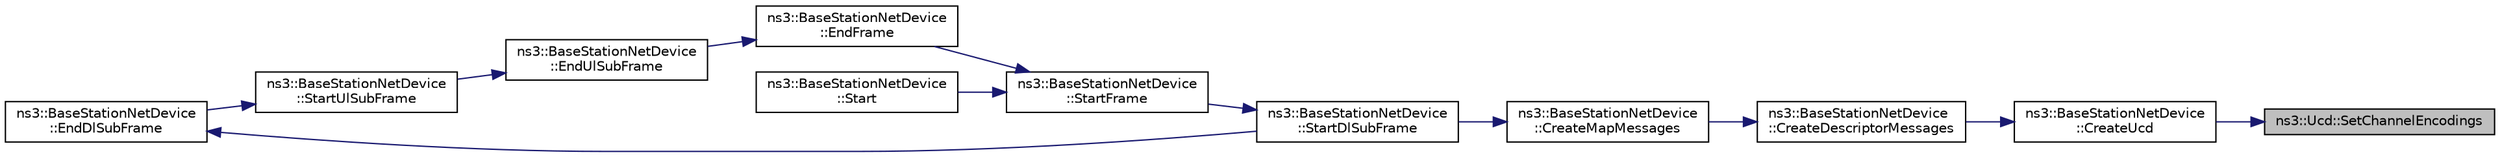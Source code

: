 digraph "ns3::Ucd::SetChannelEncodings"
{
 // LATEX_PDF_SIZE
  edge [fontname="Helvetica",fontsize="10",labelfontname="Helvetica",labelfontsize="10"];
  node [fontname="Helvetica",fontsize="10",shape=record];
  rankdir="RL";
  Node1 [label="ns3::Ucd::SetChannelEncodings",height=0.2,width=0.4,color="black", fillcolor="grey75", style="filled", fontcolor="black",tooltip="Set channel encodings."];
  Node1 -> Node2 [dir="back",color="midnightblue",fontsize="10",style="solid",fontname="Helvetica"];
  Node2 [label="ns3::BaseStationNetDevice\l::CreateUcd",height=0.2,width=0.4,color="black", fillcolor="white", style="filled",URL="$classns3_1_1_base_station_net_device.html#abdd5d28aac407818503b3ffae29bd1de",tooltip="Create UCD."];
  Node2 -> Node3 [dir="back",color="midnightblue",fontsize="10",style="solid",fontname="Helvetica"];
  Node3 [label="ns3::BaseStationNetDevice\l::CreateDescriptorMessages",height=0.2,width=0.4,color="black", fillcolor="white", style="filled",URL="$classns3_1_1_base_station_net_device.html#aa51c6c56099714aa267d63e4527c377b",tooltip="creates the channel descriptor MAC management messages DCD and UCD"];
  Node3 -> Node4 [dir="back",color="midnightblue",fontsize="10",style="solid",fontname="Helvetica"];
  Node4 [label="ns3::BaseStationNetDevice\l::CreateMapMessages",height=0.2,width=0.4,color="black", fillcolor="white", style="filled",URL="$classns3_1_1_base_station_net_device.html#a5bbf169891f8a3b28b952039ed63253f",tooltip="creates the MAC management messages DL-MAP and UL-MAP"];
  Node4 -> Node5 [dir="back",color="midnightblue",fontsize="10",style="solid",fontname="Helvetica"];
  Node5 [label="ns3::BaseStationNetDevice\l::StartDlSubFrame",height=0.2,width=0.4,color="black", fillcolor="white", style="filled",URL="$classns3_1_1_base_station_net_device.html#a27bab37fd4944f4c8fa93c5911effab3",tooltip="Start DL subframe function."];
  Node5 -> Node6 [dir="back",color="midnightblue",fontsize="10",style="solid",fontname="Helvetica"];
  Node6 [label="ns3::BaseStationNetDevice\l::StartFrame",height=0.2,width=0.4,color="black", fillcolor="white", style="filled",URL="$classns3_1_1_base_station_net_device.html#a5c6904d46b239de002ea4d947c996099",tooltip="Start frame function."];
  Node6 -> Node7 [dir="back",color="midnightblue",fontsize="10",style="solid",fontname="Helvetica"];
  Node7 [label="ns3::BaseStationNetDevice\l::EndFrame",height=0.2,width=0.4,color="black", fillcolor="white", style="filled",URL="$classns3_1_1_base_station_net_device.html#abc0935e4af2375b6ebf5b62f2e041703",tooltip="End frame function."];
  Node7 -> Node8 [dir="back",color="midnightblue",fontsize="10",style="solid",fontname="Helvetica"];
  Node8 [label="ns3::BaseStationNetDevice\l::EndUlSubFrame",height=0.2,width=0.4,color="black", fillcolor="white", style="filled",URL="$classns3_1_1_base_station_net_device.html#acb6787d90c40a8b2e8ce2c504a172f7a",tooltip="End UL subframe function."];
  Node8 -> Node9 [dir="back",color="midnightblue",fontsize="10",style="solid",fontname="Helvetica"];
  Node9 [label="ns3::BaseStationNetDevice\l::StartUlSubFrame",height=0.2,width=0.4,color="black", fillcolor="white", style="filled",URL="$classns3_1_1_base_station_net_device.html#adb3fc441a44d0b6e9c1d032b73a3d34b",tooltip="Start UL subframe function."];
  Node9 -> Node10 [dir="back",color="midnightblue",fontsize="10",style="solid",fontname="Helvetica"];
  Node10 [label="ns3::BaseStationNetDevice\l::EndDlSubFrame",height=0.2,width=0.4,color="black", fillcolor="white", style="filled",URL="$classns3_1_1_base_station_net_device.html#a0d20b289eddae756199cc8d11d4db589",tooltip="End DL subframe function."];
  Node10 -> Node5 [dir="back",color="midnightblue",fontsize="10",style="solid",fontname="Helvetica"];
  Node6 -> Node11 [dir="back",color="midnightblue",fontsize="10",style="solid",fontname="Helvetica"];
  Node11 [label="ns3::BaseStationNetDevice\l::Start",height=0.2,width=0.4,color="black", fillcolor="white", style="filled",URL="$classns3_1_1_base_station_net_device.html#a67d7c6397e8a2333e6be4c68224653ef",tooltip="Start device."];
}
